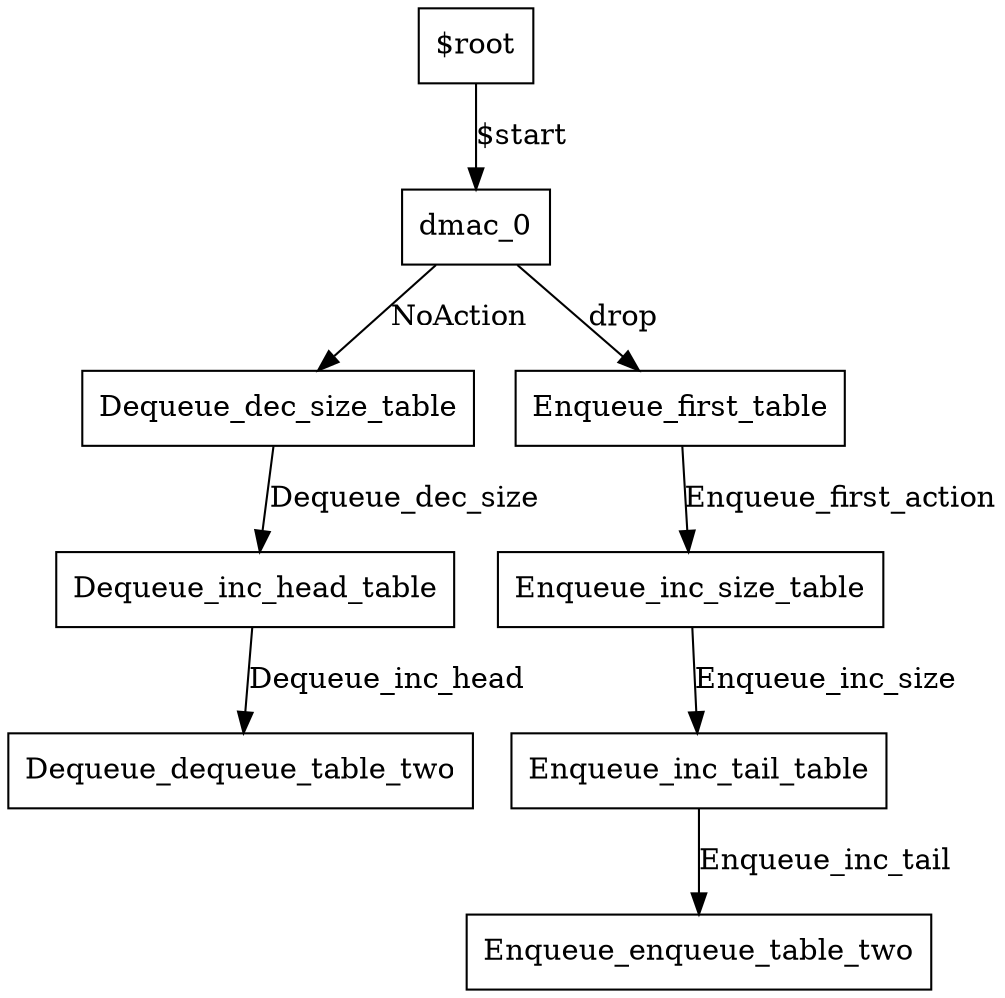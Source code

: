 digraph ingress {
0 [label="$root" shape=box color="black"];
3 [label="Dequeue_dec_size_table" shape=box color="black"];
8 [label="Dequeue_dequeue_table_two" shape=box color="black"];
7 [label="Dequeue_inc_head_table" shape=box color="black"];
6 [label="Enqueue_enqueue_table_two" shape=box color="black"];
2 [label="Enqueue_first_table" shape=box color="black"];
4 [label="Enqueue_inc_size_table" shape=box color="black"];
5 [label="Enqueue_inc_tail_table" shape=box color="black"];
1 [label="dmac_0" shape=box color="black"];
0-> 1 [label="$start" color="black"];
3-> 7 [label="Dequeue_dec_size" color="black"];
7-> 8 [label="Dequeue_inc_head" color="black"];
2-> 4 [label="Enqueue_first_action" color="black"];
4-> 5 [label="Enqueue_inc_size" color="black"];
5-> 6 [label="Enqueue_inc_tail" color="black"];
1-> 2 [label="drop" color="black"];
1-> 3 [label="NoAction" color="black"];
}
